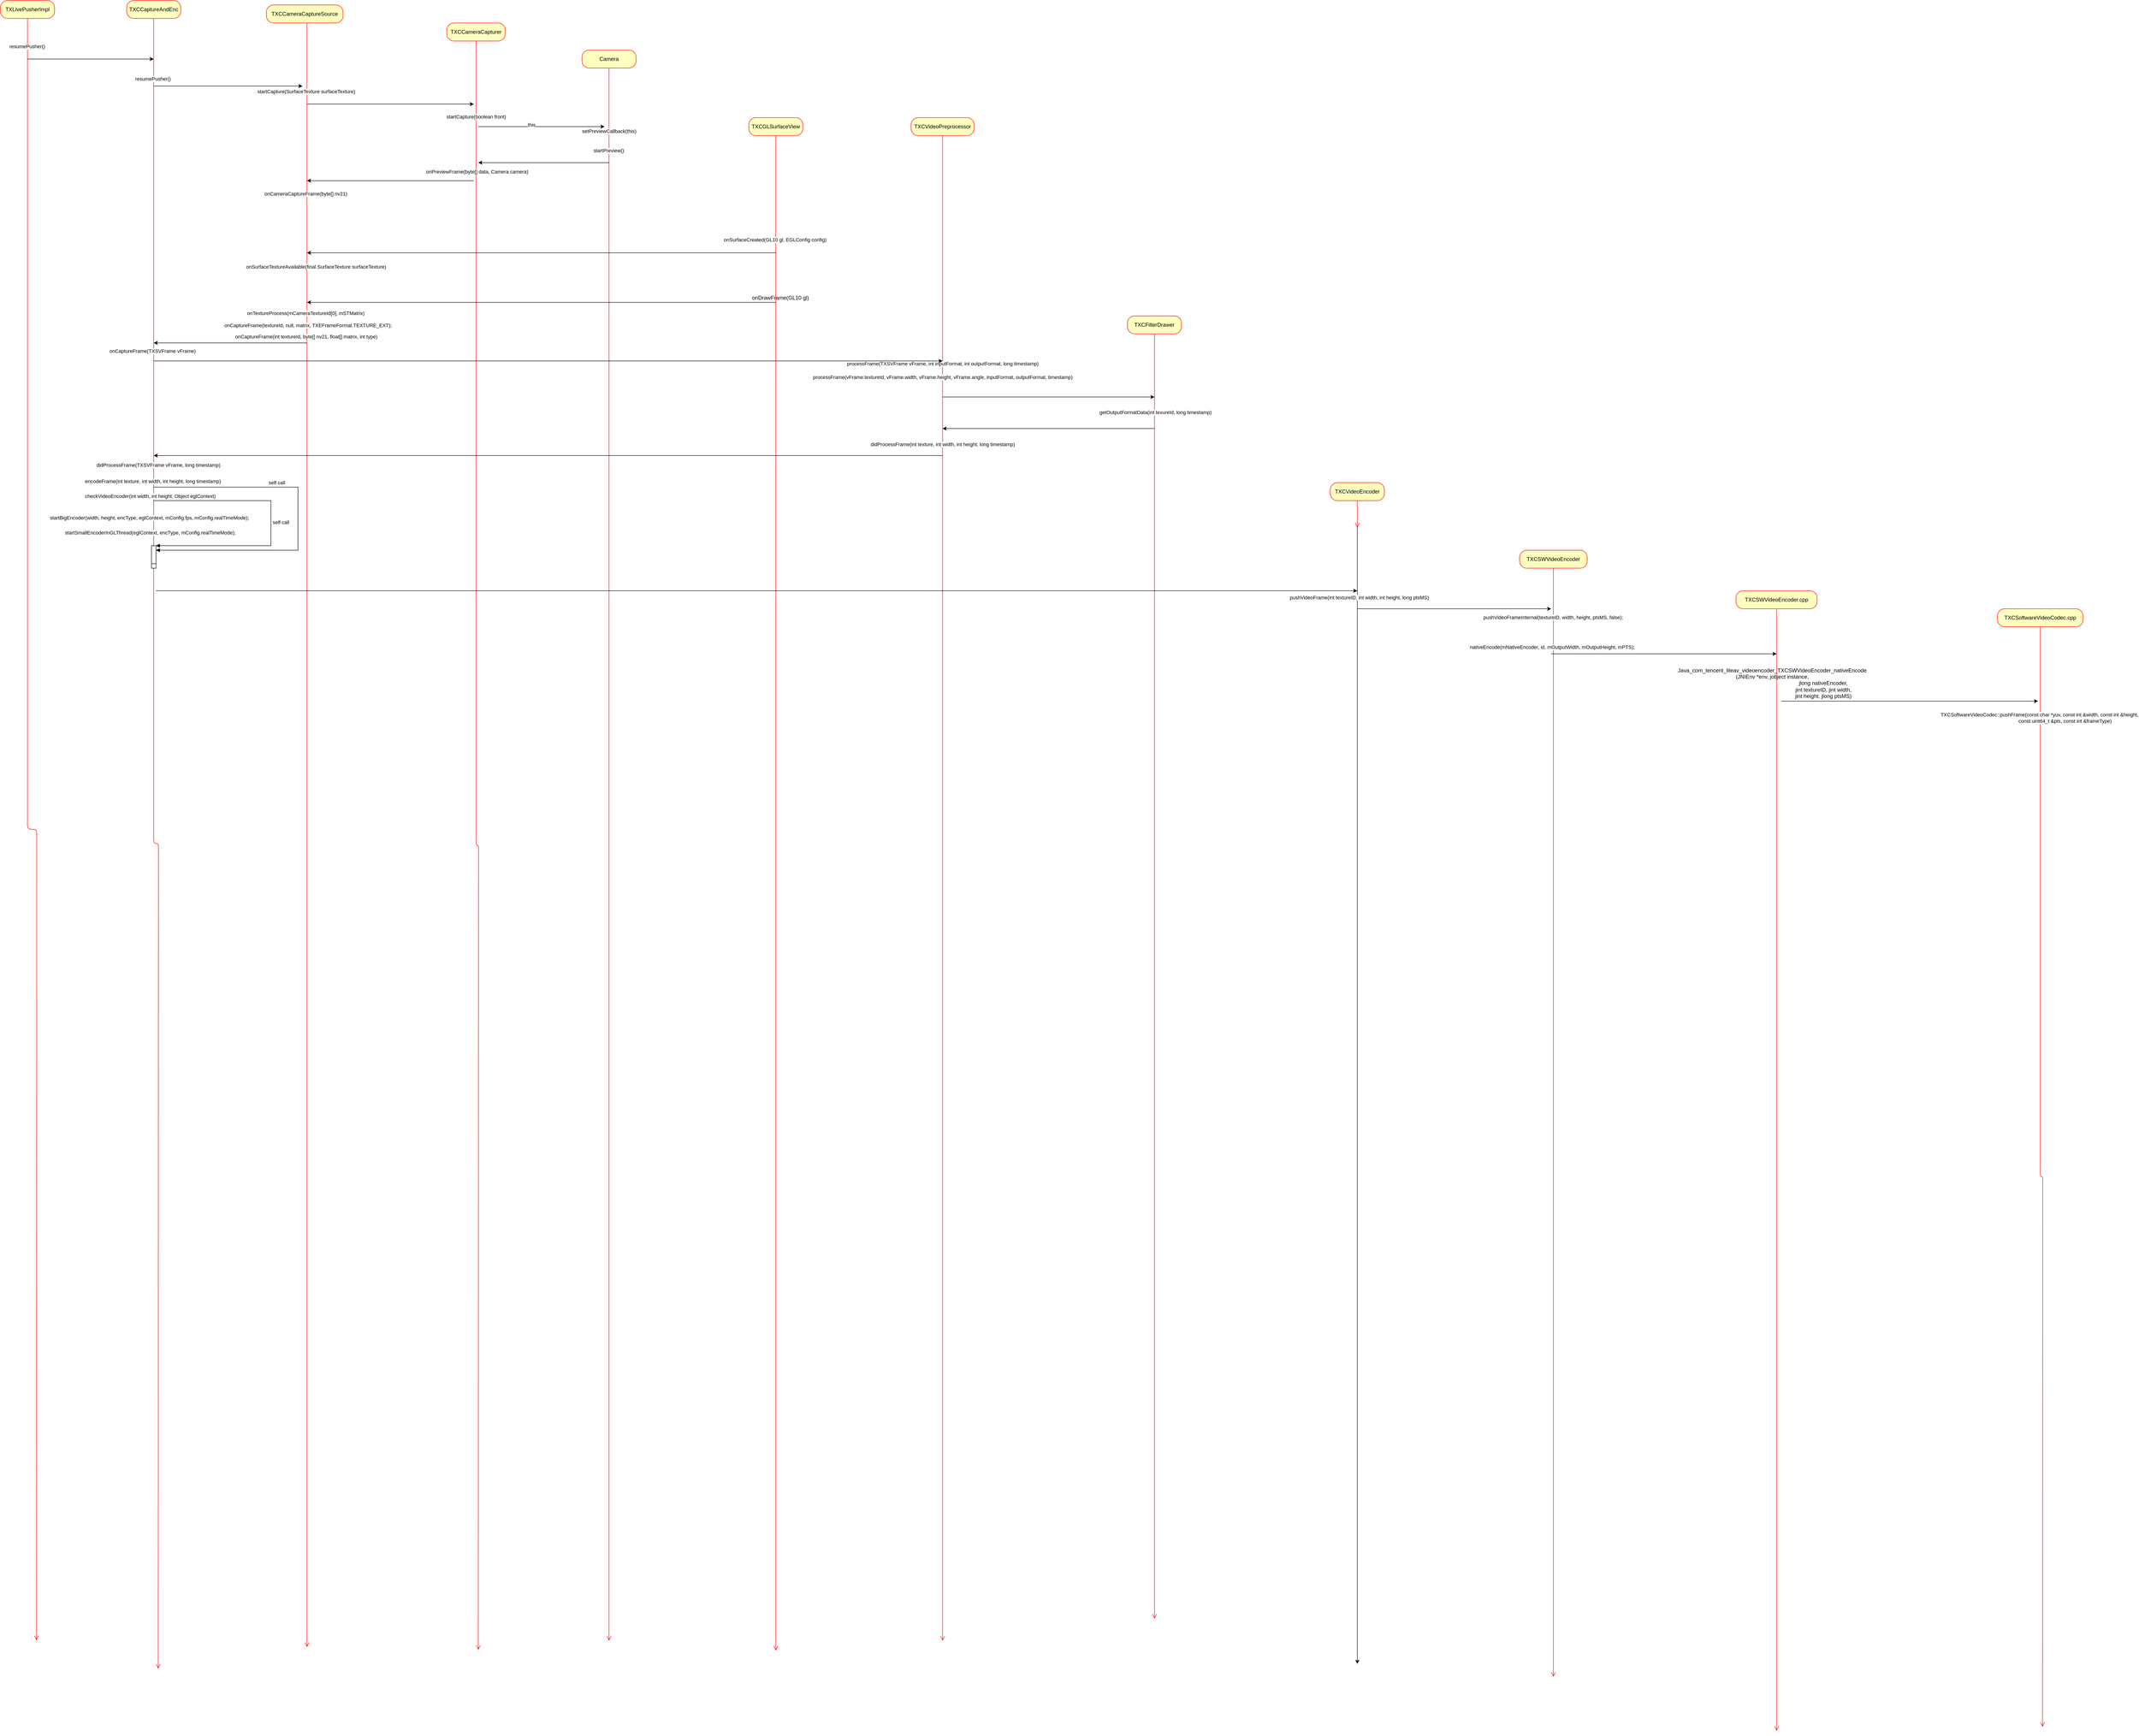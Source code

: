 <mxfile version="14.9.5" type="github">
  <diagram id="Hhq6TgvwZiD23uWVVZfH" name="Page-1">
    <mxGraphModel dx="5097" dy="3054" grid="1" gridSize="10" guides="1" tooltips="1" connect="1" arrows="1" fold="1" page="1" pageScale="1" pageWidth="827" pageHeight="1169" math="0" shadow="0">
      <root>
        <mxCell id="0" />
        <mxCell id="1" parent="0" />
        <mxCell id="WMnNzlg43lZmWvhndhF3-1" value="TXLivePusherImpl" style="rounded=1;whiteSpace=wrap;html=1;arcSize=40;fontColor=#000000;fillColor=#ffffc0;strokeColor=#ff0000;" vertex="1" parent="1">
          <mxGeometry x="-1540" y="-970" width="120" height="40" as="geometry" />
        </mxCell>
        <mxCell id="WMnNzlg43lZmWvhndhF3-2" value="" style="edgeStyle=orthogonalEdgeStyle;html=1;verticalAlign=bottom;endArrow=open;endSize=8;strokeColor=#ff0000;" edge="1" source="WMnNzlg43lZmWvhndhF3-1" parent="1">
          <mxGeometry relative="1" as="geometry">
            <mxPoint x="-1460" y="2669" as="targetPoint" />
          </mxGeometry>
        </mxCell>
        <mxCell id="WMnNzlg43lZmWvhndhF3-4" value="&lt;pre style=&quot;background-color: #2b2b2b ; color: #a9b7c6 ; font-family: &amp;#34;menlo&amp;#34; , monospace ; font-size: 11.3pt&quot;&gt;&lt;br&gt;&lt;/pre&gt;" style="edgeLabel;html=1;align=center;verticalAlign=middle;resizable=0;points=[];" vertex="1" connectable="0" parent="WMnNzlg43lZmWvhndhF3-2">
          <mxGeometry x="-0.964" y="-1" relative="1" as="geometry">
            <mxPoint as="offset" />
          </mxGeometry>
        </mxCell>
        <mxCell id="WMnNzlg43lZmWvhndhF3-12" value="resumePusher()" style="edgeLabel;html=1;align=center;verticalAlign=middle;resizable=0;points=[];" vertex="1" connectable="0" parent="WMnNzlg43lZmWvhndhF3-2">
          <mxGeometry x="-0.966" y="-1" relative="1" as="geometry">
            <mxPoint as="offset" />
          </mxGeometry>
        </mxCell>
        <mxCell id="WMnNzlg43lZmWvhndhF3-5" value="TXCCameraCaptureSource" style="rounded=1;whiteSpace=wrap;html=1;arcSize=40;fontColor=#000000;fillColor=#ffffc0;strokeColor=#ff0000;" vertex="1" parent="1">
          <mxGeometry x="-950" y="-960" width="170" height="40" as="geometry" />
        </mxCell>
        <mxCell id="WMnNzlg43lZmWvhndhF3-6" value="" style="edgeStyle=orthogonalEdgeStyle;html=1;verticalAlign=bottom;endArrow=open;endSize=8;strokeColor=#ff0000;" edge="1" source="WMnNzlg43lZmWvhndhF3-5" parent="1">
          <mxGeometry relative="1" as="geometry">
            <mxPoint x="-860" y="2684" as="targetPoint" />
            <Array as="points">
              <mxPoint x="-860" y="-900" />
              <mxPoint x="-860" y="-900" />
            </Array>
          </mxGeometry>
        </mxCell>
        <mxCell id="WMnNzlg43lZmWvhndhF3-15" value="startCapture(SurfaceTexture surfaceTexture)" style="edgeLabel;html=1;align=center;verticalAlign=middle;resizable=0;points=[];" vertex="1" connectable="0" parent="WMnNzlg43lZmWvhndhF3-6">
          <mxGeometry x="-0.916" y="-2" relative="1" as="geometry">
            <mxPoint as="offset" />
          </mxGeometry>
        </mxCell>
        <mxCell id="WMnNzlg43lZmWvhndhF3-34" value="onCameraCaptureFrame(byte[] nv21)" style="edgeLabel;html=1;align=center;verticalAlign=middle;resizable=0;points=[];" vertex="1" connectable="0" parent="WMnNzlg43lZmWvhndhF3-6">
          <mxGeometry x="-0.79" y="-3" relative="1" as="geometry">
            <mxPoint as="offset" />
          </mxGeometry>
        </mxCell>
        <mxCell id="WMnNzlg43lZmWvhndhF3-44" value="onSurfaceTextureAvailable(final SurfaceTexture surfaceTexture)" style="edgeLabel;html=1;align=center;verticalAlign=middle;resizable=0;points=[];" vertex="1" connectable="0" parent="WMnNzlg43lZmWvhndhF3-6">
          <mxGeometry x="-0.668" y="2" relative="1" as="geometry">
            <mxPoint x="18" y="-58" as="offset" />
          </mxGeometry>
        </mxCell>
        <mxCell id="WMnNzlg43lZmWvhndhF3-47" value="onTextureProcess(mCameraTextureId[0], mSTMatrix)" style="edgeLabel;html=1;align=center;verticalAlign=middle;resizable=0;points=[];" vertex="1" connectable="0" parent="WMnNzlg43lZmWvhndhF3-6">
          <mxGeometry x="-0.643" y="-3" relative="1" as="geometry">
            <mxPoint as="offset" />
          </mxGeometry>
        </mxCell>
        <mxCell id="WMnNzlg43lZmWvhndhF3-49" value="onCaptureFrame(textureId, null, matrix, TXEFrameFormat.TEXTURE_EXT);" style="edgeLabel;html=1;align=center;verticalAlign=middle;resizable=0;points=[];" vertex="1" connectable="0" parent="WMnNzlg43lZmWvhndhF3-6">
          <mxGeometry x="-0.615" y="2" relative="1" as="geometry">
            <mxPoint y="-23" as="offset" />
          </mxGeometry>
        </mxCell>
        <mxCell id="WMnNzlg43lZmWvhndhF3-54" value="onCaptureFrame(int textureId, byte[] nv21, float[] matrix, int type)" style="edgeLabel;html=1;align=center;verticalAlign=middle;resizable=0;points=[];" vertex="1" connectable="0" parent="WMnNzlg43lZmWvhndhF3-6">
          <mxGeometry x="-0.614" y="-2" relative="1" as="geometry">
            <mxPoint as="offset" />
          </mxGeometry>
        </mxCell>
        <mxCell id="WMnNzlg43lZmWvhndhF3-7" value="TXCCaptureAndEnc" style="rounded=1;whiteSpace=wrap;html=1;arcSize=40;fontColor=#000000;fillColor=#ffffc0;strokeColor=#ff0000;" vertex="1" parent="1">
          <mxGeometry x="-1260" y="-970" width="120" height="40" as="geometry" />
        </mxCell>
        <mxCell id="WMnNzlg43lZmWvhndhF3-8" value="" style="edgeStyle=orthogonalEdgeStyle;html=1;verticalAlign=bottom;endArrow=open;endSize=8;strokeColor=#ff0000;" edge="1" source="WMnNzlg43lZmWvhndhF3-7" parent="1">
          <mxGeometry relative="1" as="geometry">
            <mxPoint x="-1190" y="2732" as="targetPoint" />
          </mxGeometry>
        </mxCell>
        <mxCell id="WMnNzlg43lZmWvhndhF3-13" value="resumePusher()" style="edgeLabel;html=1;align=center;verticalAlign=middle;resizable=0;points=[];" vertex="1" connectable="0" parent="WMnNzlg43lZmWvhndhF3-8">
          <mxGeometry x="-0.927" y="-2" relative="1" as="geometry">
            <mxPoint as="offset" />
          </mxGeometry>
        </mxCell>
        <mxCell id="WMnNzlg43lZmWvhndhF3-51" value="onCaptureFrame(TXSVFrame vFrame)" style="edgeLabel;html=1;align=center;verticalAlign=middle;resizable=0;points=[];" vertex="1" connectable="0" parent="WMnNzlg43lZmWvhndhF3-8">
          <mxGeometry x="-0.598" y="-3" relative="1" as="geometry">
            <mxPoint as="offset" />
          </mxGeometry>
        </mxCell>
        <mxCell id="WMnNzlg43lZmWvhndhF3-62" value="didProcessFrame(TXSVFrame vFrame, long timestamp)" style="edgeLabel;html=1;align=center;verticalAlign=middle;resizable=0;points=[];" vertex="1" connectable="0" parent="WMnNzlg43lZmWvhndhF3-8">
          <mxGeometry x="-0.442" y="-2" relative="1" as="geometry">
            <mxPoint x="12" y="-34" as="offset" />
          </mxGeometry>
        </mxCell>
        <mxCell id="WMnNzlg43lZmWvhndhF3-64" value="encodeFrame(int texture, int width, int height, long timestamp)" style="edgeLabel;html=1;align=center;verticalAlign=middle;resizable=0;points=[];" vertex="1" connectable="0" parent="WMnNzlg43lZmWvhndhF3-8">
          <mxGeometry x="-0.441" y="-2" relative="1" as="geometry">
            <mxPoint as="offset" />
          </mxGeometry>
        </mxCell>
        <mxCell id="WMnNzlg43lZmWvhndhF3-65" value="checkVideoEncoder(int width, int height, Object eglContext)" style="edgeLabel;html=1;align=center;verticalAlign=middle;resizable=0;points=[];" vertex="1" connectable="0" parent="WMnNzlg43lZmWvhndhF3-8">
          <mxGeometry x="-0.414" y="1" relative="1" as="geometry">
            <mxPoint x="-9" y="-16" as="offset" />
          </mxGeometry>
        </mxCell>
        <mxCell id="WMnNzlg43lZmWvhndhF3-66" value="startBigEncoder(width, height, encType, eglContext, mConfig.fps, mConfig.realTimeMode);" style="edgeLabel;html=1;align=center;verticalAlign=middle;resizable=0;points=[];" vertex="1" connectable="0" parent="WMnNzlg43lZmWvhndhF3-8">
          <mxGeometry x="-0.388" y="-1" relative="1" as="geometry">
            <mxPoint x="-9" y="-16" as="offset" />
          </mxGeometry>
        </mxCell>
        <mxCell id="WMnNzlg43lZmWvhndhF3-67" value="startSmallEncoderInGLThread(eglContext, encType, mConfig.realTimeMode);" style="edgeLabel;html=1;align=center;verticalAlign=middle;resizable=0;points=[];" vertex="1" connectable="0" parent="WMnNzlg43lZmWvhndhF3-8">
          <mxGeometry x="-0.37" y="1" relative="1" as="geometry">
            <mxPoint x="-9" y="-16" as="offset" />
          </mxGeometry>
        </mxCell>
        <mxCell id="WMnNzlg43lZmWvhndhF3-14" value="" style="endArrow=classic;html=1;" edge="1" parent="1">
          <mxGeometry width="50" height="50" relative="1" as="geometry">
            <mxPoint x="-1480" y="-840" as="sourcePoint" />
            <mxPoint x="-1200" y="-840" as="targetPoint" />
          </mxGeometry>
        </mxCell>
        <mxCell id="WMnNzlg43lZmWvhndhF3-16" value="" style="endArrow=classic;html=1;" edge="1" parent="1">
          <mxGeometry width="50" height="50" relative="1" as="geometry">
            <mxPoint x="-1200" y="-780" as="sourcePoint" />
            <mxPoint x="-870" y="-780" as="targetPoint" />
          </mxGeometry>
        </mxCell>
        <mxCell id="WMnNzlg43lZmWvhndhF3-17" value="TXCCameraCapturer" style="rounded=1;whiteSpace=wrap;html=1;arcSize=40;fontColor=#000000;fillColor=#ffffc0;strokeColor=#ff0000;" vertex="1" parent="1">
          <mxGeometry x="-550" y="-920" width="130" height="40" as="geometry" />
        </mxCell>
        <mxCell id="WMnNzlg43lZmWvhndhF3-18" value="" style="edgeStyle=orthogonalEdgeStyle;html=1;verticalAlign=bottom;endArrow=open;endSize=8;strokeColor=#ff0000;" edge="1" source="WMnNzlg43lZmWvhndhF3-17" parent="1">
          <mxGeometry relative="1" as="geometry">
            <mxPoint x="-480" y="2690" as="targetPoint" />
          </mxGeometry>
        </mxCell>
        <mxCell id="WMnNzlg43lZmWvhndhF3-20" value="startCapture(boolean front)" style="edgeLabel;html=1;align=center;verticalAlign=middle;resizable=0;points=[];" vertex="1" connectable="0" parent="WMnNzlg43lZmWvhndhF3-18">
          <mxGeometry x="-0.906" relative="1" as="geometry">
            <mxPoint as="offset" />
          </mxGeometry>
        </mxCell>
        <mxCell id="WMnNzlg43lZmWvhndhF3-22" value="&lt;pre style=&quot;background-color: #2b2b2b ; color: #a9b7c6 ; font-family: &amp;#34;menlo&amp;#34; , monospace ; font-size: 11.3pt&quot;&gt;&lt;br&gt;&lt;/pre&gt;" style="edgeLabel;html=1;align=center;verticalAlign=middle;resizable=0;points=[];" vertex="1" connectable="0" parent="WMnNzlg43lZmWvhndhF3-18">
          <mxGeometry x="-0.851" y="-1" relative="1" as="geometry">
            <mxPoint as="offset" />
          </mxGeometry>
        </mxCell>
        <mxCell id="WMnNzlg43lZmWvhndhF3-31" value="&lt;pre style=&quot;background-color: rgb(43 , 43 , 43)&quot;&gt;&lt;font color=&quot;#a9b7c6&quot; face=&quot;Menlo, monospace&quot;&gt;&lt;span style=&quot;font-size: 11.3pt&quot;&gt;&lt;br&gt;&lt;/span&gt;&lt;/font&gt;&lt;/pre&gt;" style="edgeLabel;html=1;align=center;verticalAlign=middle;resizable=0;points=[];" vertex="1" connectable="0" parent="WMnNzlg43lZmWvhndhF3-18">
          <mxGeometry x="-0.841" relative="1" as="geometry">
            <mxPoint as="offset" />
          </mxGeometry>
        </mxCell>
        <mxCell id="WMnNzlg43lZmWvhndhF3-32" value="onPreviewFrame(byte[] data, Camera camera)" style="edgeLabel;html=1;align=center;verticalAlign=middle;resizable=0;points=[];" vertex="1" connectable="0" parent="WMnNzlg43lZmWvhndhF3-18">
          <mxGeometry x="-0.838" y="2" relative="1" as="geometry">
            <mxPoint as="offset" />
          </mxGeometry>
        </mxCell>
        <mxCell id="WMnNzlg43lZmWvhndhF3-19" value="" style="endArrow=classic;html=1;" edge="1" parent="1">
          <mxGeometry width="50" height="50" relative="1" as="geometry">
            <mxPoint x="-860" y="-740" as="sourcePoint" />
            <mxPoint x="-490" y="-740" as="targetPoint" />
          </mxGeometry>
        </mxCell>
        <mxCell id="WMnNzlg43lZmWvhndhF3-25" value="Camera" style="rounded=1;whiteSpace=wrap;html=1;arcSize=40;fontColor=#000000;fillColor=#ffffc0;strokeColor=#ff0000;" vertex="1" parent="1">
          <mxGeometry x="-250" y="-860" width="120" height="40" as="geometry" />
        </mxCell>
        <mxCell id="WMnNzlg43lZmWvhndhF3-26" value="" style="edgeStyle=orthogonalEdgeStyle;html=1;verticalAlign=bottom;endArrow=open;endSize=8;strokeColor=#ff0000;" edge="1" source="WMnNzlg43lZmWvhndhF3-25" parent="1">
          <mxGeometry relative="1" as="geometry">
            <mxPoint x="-190" y="2670" as="targetPoint" />
            <Array as="points">
              <mxPoint x="-190" y="2640" />
              <mxPoint x="-190" y="2640" />
            </Array>
          </mxGeometry>
        </mxCell>
        <mxCell id="WMnNzlg43lZmWvhndhF3-28" value="setPreviewCallback(this)" style="edgeLabel;html=1;align=center;verticalAlign=middle;resizable=0;points=[];" vertex="1" connectable="0" parent="WMnNzlg43lZmWvhndhF3-26">
          <mxGeometry x="-0.929" y="-2" relative="1" as="geometry">
            <mxPoint x="2" y="16" as="offset" />
          </mxGeometry>
        </mxCell>
        <mxCell id="WMnNzlg43lZmWvhndhF3-30" value="startPreview()" style="edgeLabel;html=1;align=center;verticalAlign=middle;resizable=0;points=[];" vertex="1" connectable="0" parent="WMnNzlg43lZmWvhndhF3-26">
          <mxGeometry x="-0.895" y="-1" relative="1" as="geometry">
            <mxPoint as="offset" />
          </mxGeometry>
        </mxCell>
        <mxCell id="WMnNzlg43lZmWvhndhF3-27" value="" style="endArrow=classic;html=1;" edge="1" parent="1">
          <mxGeometry width="50" height="50" relative="1" as="geometry">
            <mxPoint x="-480" y="-690" as="sourcePoint" />
            <mxPoint x="-200" y="-690" as="targetPoint" />
          </mxGeometry>
        </mxCell>
        <mxCell id="WMnNzlg43lZmWvhndhF3-29" value="this" style="edgeLabel;html=1;align=center;verticalAlign=middle;resizable=0;points=[];" vertex="1" connectable="0" parent="WMnNzlg43lZmWvhndhF3-27">
          <mxGeometry x="-0.157" y="4" relative="1" as="geometry">
            <mxPoint as="offset" />
          </mxGeometry>
        </mxCell>
        <mxCell id="WMnNzlg43lZmWvhndhF3-33" value="" style="endArrow=classic;html=1;" edge="1" parent="1">
          <mxGeometry width="50" height="50" relative="1" as="geometry">
            <mxPoint x="-190" y="-610" as="sourcePoint" />
            <mxPoint x="-480" y="-610" as="targetPoint" />
          </mxGeometry>
        </mxCell>
        <mxCell id="WMnNzlg43lZmWvhndhF3-35" value="" style="endArrow=classic;html=1;" edge="1" parent="1">
          <mxGeometry width="50" height="50" relative="1" as="geometry">
            <mxPoint x="-490" y="-570" as="sourcePoint" />
            <mxPoint x="-860" y="-570" as="targetPoint" />
          </mxGeometry>
        </mxCell>
        <mxCell id="WMnNzlg43lZmWvhndhF3-36" value="TXCVideoPreprocessor" style="rounded=1;whiteSpace=wrap;html=1;arcSize=40;fontColor=#000000;fillColor=#ffffc0;strokeColor=#ff0000;" vertex="1" parent="1">
          <mxGeometry x="480" y="-710" width="140" height="40" as="geometry" />
        </mxCell>
        <mxCell id="WMnNzlg43lZmWvhndhF3-37" value="" style="edgeStyle=orthogonalEdgeStyle;html=1;verticalAlign=bottom;endArrow=open;endSize=8;strokeColor=#ff0000;" edge="1" source="WMnNzlg43lZmWvhndhF3-36" parent="1">
          <mxGeometry relative="1" as="geometry">
            <mxPoint x="550" y="2670" as="targetPoint" />
          </mxGeometry>
        </mxCell>
        <mxCell id="WMnNzlg43lZmWvhndhF3-53" value="processFrame(TXSVFrame vFrame, int inputFormat, int outputFormat, long timestamp)" style="edgeLabel;html=1;align=center;verticalAlign=middle;resizable=0;points=[];" vertex="1" connectable="0" parent="WMnNzlg43lZmWvhndhF3-37">
          <mxGeometry x="-0.697" relative="1" as="geometry">
            <mxPoint as="offset" />
          </mxGeometry>
        </mxCell>
        <mxCell id="WMnNzlg43lZmWvhndhF3-55" value="processFrame(vFrame.textureId, vFrame.width, vFrame.height, vFrame.angle, inputFormat, outputFormat, timestamp)" style="edgeLabel;html=1;align=center;verticalAlign=middle;resizable=0;points=[];" vertex="1" connectable="0" parent="WMnNzlg43lZmWvhndhF3-37">
          <mxGeometry x="-0.679" relative="1" as="geometry">
            <mxPoint as="offset" />
          </mxGeometry>
        </mxCell>
        <mxCell id="WMnNzlg43lZmWvhndhF3-60" value="didProcessFrame(int texture, int width, int height, long timestamp)" style="edgeLabel;html=1;align=center;verticalAlign=middle;resizable=0;points=[];" vertex="1" connectable="0" parent="WMnNzlg43lZmWvhndhF3-37">
          <mxGeometry x="-0.59" relative="1" as="geometry">
            <mxPoint as="offset" />
          </mxGeometry>
        </mxCell>
        <mxCell id="WMnNzlg43lZmWvhndhF3-38" value="TXCGLSurfaceView" style="rounded=1;whiteSpace=wrap;html=1;arcSize=40;fontColor=#000000;fillColor=#ffffc0;strokeColor=#ff0000;" vertex="1" parent="1">
          <mxGeometry x="120" y="-710" width="120" height="40" as="geometry" />
        </mxCell>
        <mxCell id="WMnNzlg43lZmWvhndhF3-39" value="" style="edgeStyle=orthogonalEdgeStyle;html=1;verticalAlign=bottom;endArrow=open;endSize=8;strokeColor=#ff0000;" edge="1" source="WMnNzlg43lZmWvhndhF3-38" parent="1">
          <mxGeometry relative="1" as="geometry">
            <mxPoint x="180" y="2692" as="targetPoint" />
          </mxGeometry>
        </mxCell>
        <mxCell id="WMnNzlg43lZmWvhndhF3-41" value="&lt;pre style=&quot;background-color: #2b2b2b ; color: #a9b7c6 ; font-family: &amp;#34;menlo&amp;#34; , monospace ; font-size: 11.3pt&quot;&gt;&lt;br&gt;&lt;/pre&gt;" style="edgeLabel;html=1;align=center;verticalAlign=middle;resizable=0;points=[];" vertex="1" connectable="0" parent="WMnNzlg43lZmWvhndhF3-39">
          <mxGeometry x="-0.885" y="4" relative="1" as="geometry">
            <mxPoint as="offset" />
          </mxGeometry>
        </mxCell>
        <mxCell id="WMnNzlg43lZmWvhndhF3-42" value="&lt;pre style=&quot;background-color: #2b2b2b ; color: #a9b7c6 ; font-family: &amp;#34;menlo&amp;#34; , monospace ; font-size: 11.3pt&quot;&gt;&lt;br&gt;&lt;/pre&gt;" style="edgeLabel;html=1;align=center;verticalAlign=middle;resizable=0;points=[];" vertex="1" connectable="0" parent="WMnNzlg43lZmWvhndhF3-39">
          <mxGeometry x="-0.878" y="-1" relative="1" as="geometry">
            <mxPoint as="offset" />
          </mxGeometry>
        </mxCell>
        <mxCell id="WMnNzlg43lZmWvhndhF3-43" value="onSurfaceCreated(GL10 gl, EGLConfig config)" style="edgeLabel;html=1;align=center;verticalAlign=middle;resizable=0;points=[];" vertex="1" connectable="0" parent="WMnNzlg43lZmWvhndhF3-39">
          <mxGeometry x="-0.863" y="-2" relative="1" as="geometry">
            <mxPoint as="offset" />
          </mxGeometry>
        </mxCell>
        <mxCell id="WMnNzlg43lZmWvhndhF3-45" value="" style="endArrow=classic;html=1;" edge="1" parent="1">
          <mxGeometry width="50" height="50" relative="1" as="geometry">
            <mxPoint x="180" y="-410" as="sourcePoint" />
            <mxPoint x="-860" y="-410" as="targetPoint" />
          </mxGeometry>
        </mxCell>
        <mxCell id="WMnNzlg43lZmWvhndhF3-46" value="onDrawFrame(GL10 gl)" style="text;html=1;align=center;verticalAlign=middle;resizable=0;points=[];autosize=1;strokeColor=none;" vertex="1" parent="1">
          <mxGeometry x="120" y="-320" width="140" height="20" as="geometry" />
        </mxCell>
        <mxCell id="WMnNzlg43lZmWvhndhF3-48" value="" style="endArrow=classic;html=1;" edge="1" parent="1">
          <mxGeometry width="50" height="50" relative="1" as="geometry">
            <mxPoint x="180" y="-300" as="sourcePoint" />
            <mxPoint x="-860" y="-300" as="targetPoint" />
          </mxGeometry>
        </mxCell>
        <mxCell id="WMnNzlg43lZmWvhndhF3-50" value="" style="endArrow=classic;html=1;" edge="1" parent="1">
          <mxGeometry width="50" height="50" relative="1" as="geometry">
            <mxPoint x="-860" y="-210" as="sourcePoint" />
            <mxPoint x="-1200" y="-210" as="targetPoint" />
          </mxGeometry>
        </mxCell>
        <mxCell id="WMnNzlg43lZmWvhndhF3-52" value="" style="endArrow=classic;html=1;" edge="1" parent="1">
          <mxGeometry width="50" height="50" relative="1" as="geometry">
            <mxPoint x="-1200" y="-170" as="sourcePoint" />
            <mxPoint x="550" y="-170" as="targetPoint" />
          </mxGeometry>
        </mxCell>
        <mxCell id="WMnNzlg43lZmWvhndhF3-56" value="TXCFilterDrawer" style="rounded=1;whiteSpace=wrap;html=1;arcSize=40;fontColor=#000000;fillColor=#ffffc0;strokeColor=#ff0000;" vertex="1" parent="1">
          <mxGeometry x="960" y="-270" width="120" height="40" as="geometry" />
        </mxCell>
        <mxCell id="WMnNzlg43lZmWvhndhF3-57" value="" style="edgeStyle=orthogonalEdgeStyle;html=1;verticalAlign=bottom;endArrow=open;endSize=8;strokeColor=#ff0000;" edge="1" source="WMnNzlg43lZmWvhndhF3-56" parent="1">
          <mxGeometry relative="1" as="geometry">
            <mxPoint x="1020" y="2621" as="targetPoint" />
          </mxGeometry>
        </mxCell>
        <mxCell id="WMnNzlg43lZmWvhndhF3-58" value="getOutputFormatData(int texureId, long timestamp)" style="edgeLabel;html=1;align=center;verticalAlign=middle;resizable=0;points=[];" vertex="1" connectable="0" parent="WMnNzlg43lZmWvhndhF3-57">
          <mxGeometry x="-0.878" y="2" relative="1" as="geometry">
            <mxPoint as="offset" />
          </mxGeometry>
        </mxCell>
        <mxCell id="WMnNzlg43lZmWvhndhF3-59" value="" style="endArrow=classic;html=1;" edge="1" parent="1">
          <mxGeometry width="50" height="50" relative="1" as="geometry">
            <mxPoint x="550" y="-90" as="sourcePoint" />
            <mxPoint x="1020" y="-90" as="targetPoint" />
          </mxGeometry>
        </mxCell>
        <mxCell id="WMnNzlg43lZmWvhndhF3-61" value="" style="endArrow=classic;html=1;" edge="1" parent="1">
          <mxGeometry width="50" height="50" relative="1" as="geometry">
            <mxPoint x="1020" y="-20" as="sourcePoint" />
            <mxPoint x="550" y="-20" as="targetPoint" />
          </mxGeometry>
        </mxCell>
        <mxCell id="WMnNzlg43lZmWvhndhF3-63" value="" style="endArrow=classic;html=1;" edge="1" parent="1">
          <mxGeometry width="50" height="50" relative="1" as="geometry">
            <mxPoint x="550" y="40" as="sourcePoint" />
            <mxPoint x="-1200" y="40" as="targetPoint" />
          </mxGeometry>
        </mxCell>
        <mxCell id="WMnNzlg43lZmWvhndhF3-71" value="" style="html=1;points=[];perimeter=orthogonalPerimeter;" vertex="1" parent="1">
          <mxGeometry x="-1205" y="250" width="10" height="40" as="geometry" />
        </mxCell>
        <mxCell id="WMnNzlg43lZmWvhndhF3-72" value="self call" style="edgeStyle=orthogonalEdgeStyle;html=1;align=left;spacingLeft=2;endArrow=block;rounded=0;entryX=1;entryY=0;" edge="1" target="WMnNzlg43lZmWvhndhF3-71" parent="1">
          <mxGeometry x="-0.353" y="10" relative="1" as="geometry">
            <mxPoint x="-1200" y="110" as="sourcePoint" />
            <Array as="points">
              <mxPoint x="-880" y="110" />
              <mxPoint x="-880" y="250" />
            </Array>
            <mxPoint as="offset" />
          </mxGeometry>
        </mxCell>
        <mxCell id="WMnNzlg43lZmWvhndhF3-81" value="" style="html=1;points=[];perimeter=orthogonalPerimeter;" vertex="1" parent="1">
          <mxGeometry x="-1205" y="240" width="10" height="40" as="geometry" />
        </mxCell>
        <mxCell id="WMnNzlg43lZmWvhndhF3-82" value="self call" style="edgeStyle=orthogonalEdgeStyle;html=1;align=left;spacingLeft=2;endArrow=block;rounded=0;entryX=1;entryY=0;" edge="1" target="WMnNzlg43lZmWvhndhF3-81" parent="1">
          <mxGeometry relative="1" as="geometry">
            <mxPoint x="-1200" y="140" as="sourcePoint" />
            <Array as="points">
              <mxPoint x="-940" y="140" />
              <mxPoint x="-940" y="240" />
            </Array>
          </mxGeometry>
        </mxCell>
        <mxCell id="WMnNzlg43lZmWvhndhF3-85" style="edgeStyle=orthogonalEdgeStyle;rounded=0;orthogonalLoop=1;jettySize=auto;html=1;" edge="1" parent="1" source="WMnNzlg43lZmWvhndhF3-83">
          <mxGeometry relative="1" as="geometry">
            <mxPoint x="1470" y="2721.429" as="targetPoint" />
          </mxGeometry>
        </mxCell>
        <mxCell id="WMnNzlg43lZmWvhndhF3-86" value="pushVideoFrame(int textureID, int width, int height, long ptsMS)" style="edgeLabel;html=1;align=center;verticalAlign=middle;resizable=0;points=[];" vertex="1" connectable="0" parent="WMnNzlg43lZmWvhndhF3-85">
          <mxGeometry x="-0.834" y="4" relative="1" as="geometry">
            <mxPoint as="offset" />
          </mxGeometry>
        </mxCell>
        <mxCell id="WMnNzlg43lZmWvhndhF3-83" value="TXCVideoEncoder" style="rounded=1;whiteSpace=wrap;html=1;arcSize=40;fontColor=#000000;fillColor=#ffffc0;strokeColor=#ff0000;" vertex="1" parent="1">
          <mxGeometry x="1410" y="100" width="120" height="40" as="geometry" />
        </mxCell>
        <mxCell id="WMnNzlg43lZmWvhndhF3-84" value="" style="edgeStyle=orthogonalEdgeStyle;html=1;verticalAlign=bottom;endArrow=open;endSize=8;strokeColor=#ff0000;" edge="1" source="WMnNzlg43lZmWvhndhF3-83" parent="1">
          <mxGeometry relative="1" as="geometry">
            <mxPoint x="1470" y="200" as="targetPoint" />
          </mxGeometry>
        </mxCell>
        <mxCell id="WMnNzlg43lZmWvhndhF3-87" value="" style="endArrow=classic;html=1;" edge="1" parent="1">
          <mxGeometry width="50" height="50" relative="1" as="geometry">
            <mxPoint x="-1195" y="340" as="sourcePoint" />
            <mxPoint x="1470" y="340" as="targetPoint" />
          </mxGeometry>
        </mxCell>
        <mxCell id="WMnNzlg43lZmWvhndhF3-88" value="TXCSWVideoEncoder" style="rounded=1;whiteSpace=wrap;html=1;arcSize=40;fontColor=#000000;fillColor=#ffffc0;strokeColor=#ff0000;" vertex="1" parent="1">
          <mxGeometry x="1830" y="250" width="150" height="40" as="geometry" />
        </mxCell>
        <mxCell id="WMnNzlg43lZmWvhndhF3-89" value="" style="edgeStyle=orthogonalEdgeStyle;html=1;verticalAlign=bottom;endArrow=open;endSize=8;strokeColor=#ff0000;" edge="1" source="WMnNzlg43lZmWvhndhF3-88" parent="1">
          <mxGeometry relative="1" as="geometry">
            <mxPoint x="1905" y="2750" as="targetPoint" />
          </mxGeometry>
        </mxCell>
        <mxCell id="WMnNzlg43lZmWvhndhF3-90" value="pushVideoFrameInternal(textureID, width, height, ptsMS, false);" style="edgeLabel;html=1;align=center;verticalAlign=middle;resizable=0;points=[];" vertex="1" connectable="0" parent="WMnNzlg43lZmWvhndhF3-89">
          <mxGeometry x="-0.911" y="-1" relative="1" as="geometry">
            <mxPoint y="-1" as="offset" />
          </mxGeometry>
        </mxCell>
        <mxCell id="WMnNzlg43lZmWvhndhF3-91" value="nativeEncode(mNativeEncoder, id, mOutputWidth, mOutputHeight, mPTS);" style="edgeLabel;html=1;align=center;verticalAlign=middle;resizable=0;points=[];" vertex="1" connectable="0" parent="WMnNzlg43lZmWvhndhF3-89">
          <mxGeometry x="-0.857" y="-3" relative="1" as="geometry">
            <mxPoint y="-1" as="offset" />
          </mxGeometry>
        </mxCell>
        <mxCell id="WMnNzlg43lZmWvhndhF3-92" value="" style="endArrow=classic;html=1;" edge="1" parent="1">
          <mxGeometry width="50" height="50" relative="1" as="geometry">
            <mxPoint x="1470" y="380" as="sourcePoint" />
            <mxPoint x="1900" y="380" as="targetPoint" />
          </mxGeometry>
        </mxCell>
        <mxCell id="WMnNzlg43lZmWvhndhF3-94" value="TXCSWVideoEncoder.cpp" style="rounded=1;whiteSpace=wrap;html=1;arcSize=40;fontColor=#000000;fillColor=#ffffc0;strokeColor=#ff0000;" vertex="1" parent="1">
          <mxGeometry x="2310" y="340" width="180" height="40" as="geometry" />
        </mxCell>
        <mxCell id="WMnNzlg43lZmWvhndhF3-95" value="" style="edgeStyle=orthogonalEdgeStyle;html=1;verticalAlign=bottom;endArrow=open;endSize=8;strokeColor=#ff0000;" edge="1" source="WMnNzlg43lZmWvhndhF3-94" parent="1">
          <mxGeometry relative="1" as="geometry">
            <mxPoint x="2400" y="2870" as="targetPoint" />
          </mxGeometry>
        </mxCell>
        <mxCell id="WMnNzlg43lZmWvhndhF3-96" value="Java_com_tencent_liteav_videoencoder_TXCSWVideoEncoder_nativeEncode&lt;br&gt;&lt;div&gt;(JNIEnv *env, jobject instance,&lt;/div&gt;&lt;div&gt;&amp;nbsp; &amp;nbsp; &amp;nbsp; &amp;nbsp; &amp;nbsp; &amp;nbsp; &amp;nbsp; &amp;nbsp; &amp;nbsp; &amp;nbsp; &amp;nbsp; &amp;nbsp; &amp;nbsp; &amp;nbsp; &amp;nbsp; &amp;nbsp; &amp;nbsp; &amp;nbsp; &amp;nbsp; &amp;nbsp; &amp;nbsp; &amp;nbsp; &amp;nbsp; &amp;nbsp; &amp;nbsp; &amp;nbsp; &amp;nbsp; &amp;nbsp; &amp;nbsp; &amp;nbsp; &amp;nbsp; &amp;nbsp; &amp;nbsp; &amp;nbsp; jlong nativeEncoder,&lt;/div&gt;&lt;div&gt;&amp;nbsp; &amp;nbsp; &amp;nbsp; &amp;nbsp; &amp;nbsp; &amp;nbsp; &amp;nbsp; &amp;nbsp; &amp;nbsp; &amp;nbsp; &amp;nbsp; &amp;nbsp; &amp;nbsp; &amp;nbsp; &amp;nbsp; &amp;nbsp; &amp;nbsp; &amp;nbsp; &amp;nbsp; &amp;nbsp; &amp;nbsp; &amp;nbsp; &amp;nbsp; &amp;nbsp; &amp;nbsp; &amp;nbsp; &amp;nbsp; &amp;nbsp; &amp;nbsp; &amp;nbsp; &amp;nbsp; &amp;nbsp; &amp;nbsp; &amp;nbsp; jint textureID, jint width,&lt;/div&gt;&lt;div&gt;&amp;nbsp; &amp;nbsp; &amp;nbsp; &amp;nbsp; &amp;nbsp; &amp;nbsp; &amp;nbsp; &amp;nbsp; &amp;nbsp; &amp;nbsp; &amp;nbsp; &amp;nbsp; &amp;nbsp; &amp;nbsp; &amp;nbsp; &amp;nbsp; &amp;nbsp; &amp;nbsp; &amp;nbsp; &amp;nbsp; &amp;nbsp; &amp;nbsp; &amp;nbsp; &amp;nbsp; &amp;nbsp; &amp;nbsp; &amp;nbsp; &amp;nbsp; &amp;nbsp; &amp;nbsp; &amp;nbsp; &amp;nbsp; &amp;nbsp; &amp;nbsp; jint height, jlong ptsMS)&lt;/div&gt;" style="text;html=1;align=center;verticalAlign=middle;resizable=0;points=[];autosize=1;strokeColor=none;" vertex="1" parent="1">
          <mxGeometry x="2175" y="505" width="430" height="80" as="geometry" />
        </mxCell>
        <mxCell id="WMnNzlg43lZmWvhndhF3-97" value="" style="endArrow=classic;html=1;" edge="1" parent="1">
          <mxGeometry width="50" height="50" relative="1" as="geometry">
            <mxPoint x="1900" y="480" as="sourcePoint" />
            <mxPoint x="2400" y="480" as="targetPoint" />
          </mxGeometry>
        </mxCell>
        <mxCell id="WMnNzlg43lZmWvhndhF3-99" value="TXCSoftwareVideoCodec.cpp" style="rounded=1;whiteSpace=wrap;html=1;arcSize=40;fontColor=#000000;fillColor=#ffffc0;strokeColor=#ff0000;" vertex="1" parent="1">
          <mxGeometry x="2890" y="380" width="190" height="40" as="geometry" />
        </mxCell>
        <mxCell id="WMnNzlg43lZmWvhndhF3-100" value="" style="edgeStyle=orthogonalEdgeStyle;html=1;verticalAlign=bottom;endArrow=open;endSize=8;strokeColor=#ff0000;" edge="1" source="WMnNzlg43lZmWvhndhF3-99" parent="1">
          <mxGeometry relative="1" as="geometry">
            <mxPoint x="2990" y="2861" as="targetPoint" />
          </mxGeometry>
        </mxCell>
        <mxCell id="WMnNzlg43lZmWvhndhF3-101" value="&lt;div&gt;&lt;span style=&quot;font-size: 11px&quot;&gt;TXCSoftwareVideoCodec::pushFrame(const char *yuv, const int &amp;amp;width, const int &amp;amp;height,&lt;/span&gt;&lt;/div&gt;&lt;div&gt;&lt;span style=&quot;font-size: 11px&quot;&gt;&amp;nbsp; &amp;nbsp; &amp;nbsp; &amp;nbsp; &amp;nbsp; &amp;nbsp; &amp;nbsp; &amp;nbsp; &amp;nbsp; &amp;nbsp; &amp;nbsp; &amp;nbsp; &amp;nbsp; &amp;nbsp; &amp;nbsp; &amp;nbsp; &amp;nbsp; &amp;nbsp; &amp;nbsp;const uint64_t &amp;amp;pts, const int &amp;amp;frameType)&lt;/span&gt;&lt;/div&gt;" style="edgeLabel;html=1;align=center;verticalAlign=middle;resizable=0;points=[];" vertex="1" connectable="0" parent="WMnNzlg43lZmWvhndhF3-100">
          <mxGeometry x="-0.835" y="-2" relative="1" as="geometry">
            <mxPoint as="offset" />
          </mxGeometry>
        </mxCell>
        <mxCell id="WMnNzlg43lZmWvhndhF3-102" value="" style="endArrow=classic;html=1;" edge="1" parent="1">
          <mxGeometry width="50" height="50" relative="1" as="geometry">
            <mxPoint x="2410" y="585" as="sourcePoint" />
            <mxPoint x="2980" y="585" as="targetPoint" />
          </mxGeometry>
        </mxCell>
      </root>
    </mxGraphModel>
  </diagram>
</mxfile>
